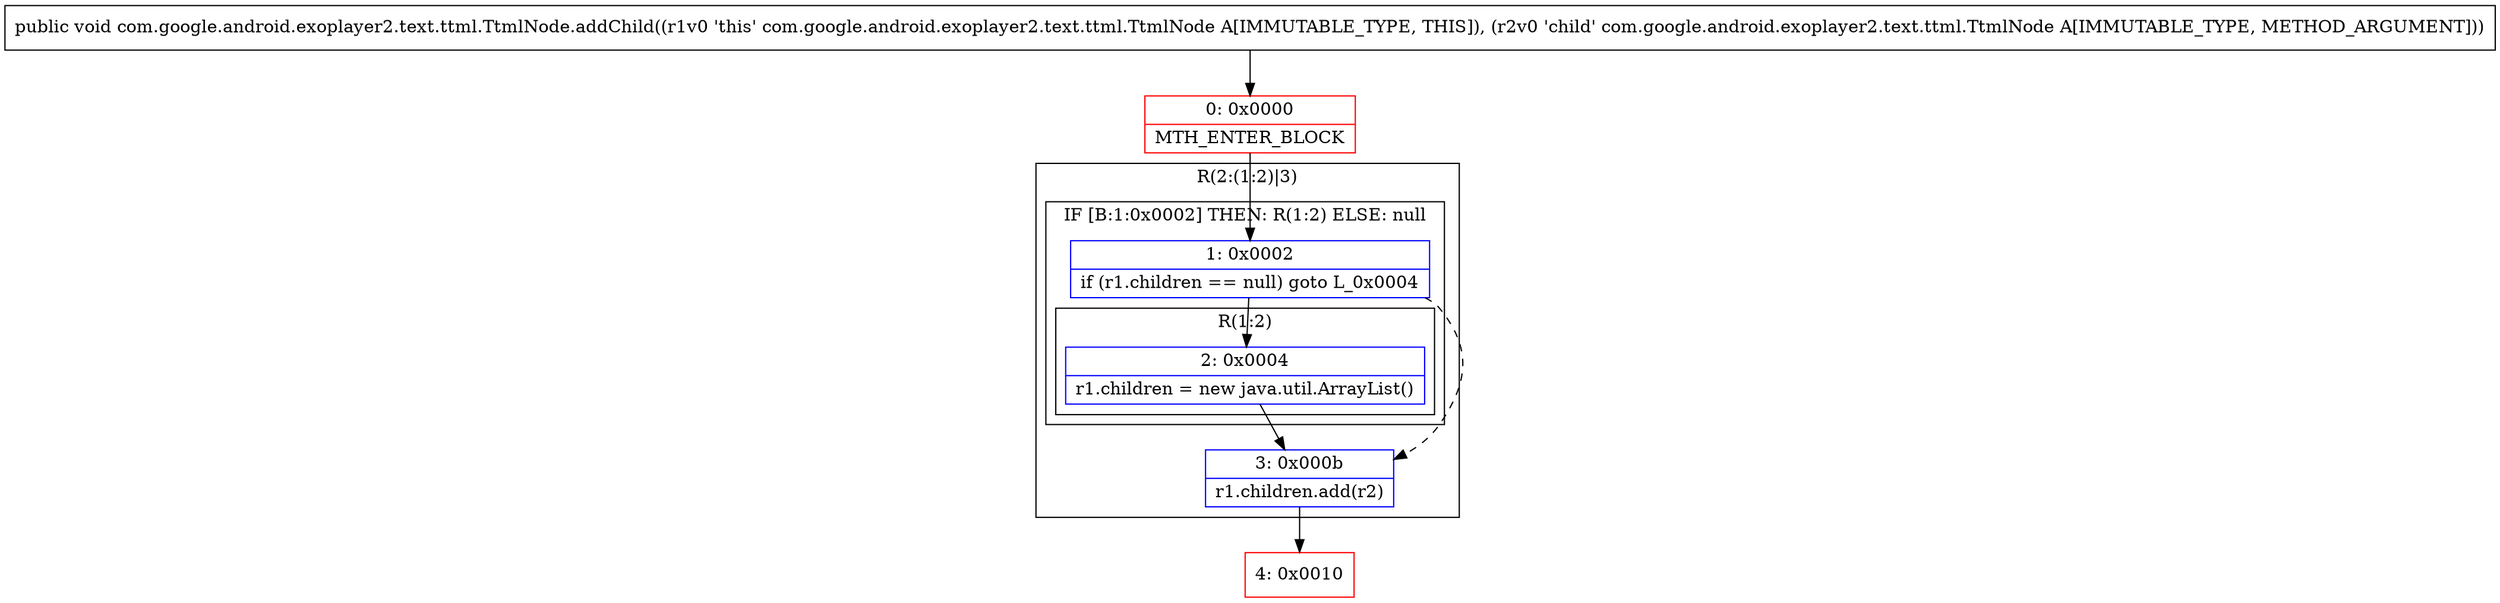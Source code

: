 digraph "CFG forcom.google.android.exoplayer2.text.ttml.TtmlNode.addChild(Lcom\/google\/android\/exoplayer2\/text\/ttml\/TtmlNode;)V" {
subgraph cluster_Region_147238460 {
label = "R(2:(1:2)|3)";
node [shape=record,color=blue];
subgraph cluster_IfRegion_845005291 {
label = "IF [B:1:0x0002] THEN: R(1:2) ELSE: null";
node [shape=record,color=blue];
Node_1 [shape=record,label="{1\:\ 0x0002|if (r1.children == null) goto L_0x0004\l}"];
subgraph cluster_Region_1711397531 {
label = "R(1:2)";
node [shape=record,color=blue];
Node_2 [shape=record,label="{2\:\ 0x0004|r1.children = new java.util.ArrayList()\l}"];
}
}
Node_3 [shape=record,label="{3\:\ 0x000b|r1.children.add(r2)\l}"];
}
Node_0 [shape=record,color=red,label="{0\:\ 0x0000|MTH_ENTER_BLOCK\l}"];
Node_4 [shape=record,color=red,label="{4\:\ 0x0010}"];
MethodNode[shape=record,label="{public void com.google.android.exoplayer2.text.ttml.TtmlNode.addChild((r1v0 'this' com.google.android.exoplayer2.text.ttml.TtmlNode A[IMMUTABLE_TYPE, THIS]), (r2v0 'child' com.google.android.exoplayer2.text.ttml.TtmlNode A[IMMUTABLE_TYPE, METHOD_ARGUMENT])) }"];
MethodNode -> Node_0;
Node_1 -> Node_2;
Node_1 -> Node_3[style=dashed];
Node_2 -> Node_3;
Node_3 -> Node_4;
Node_0 -> Node_1;
}


